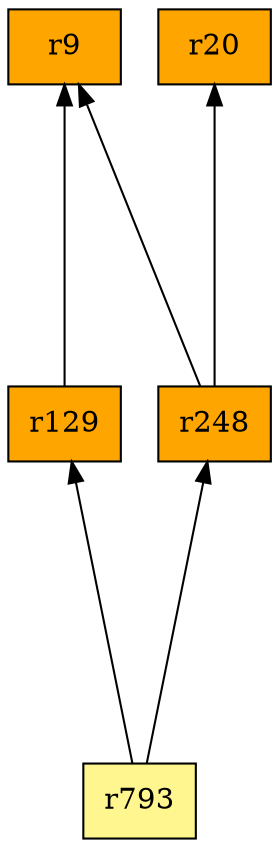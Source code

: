 digraph G {
rankdir=BT;ranksep="2.0";
"r129" [shape=record,fillcolor=orange,style=filled,label="{r129}"];
"r20" [shape=record,fillcolor=orange,style=filled,label="{r20}"];
"r793" [shape=record,fillcolor=khaki1,style=filled,label="{r793}"];
"r248" [shape=record,fillcolor=orange,style=filled,label="{r248}"];
"r9" [shape=record,fillcolor=orange,style=filled,label="{r9}"];
"r129" -> "r9"
"r793" -> "r129"
"r793" -> "r248"
"r248" -> "r9"
"r248" -> "r20"
}